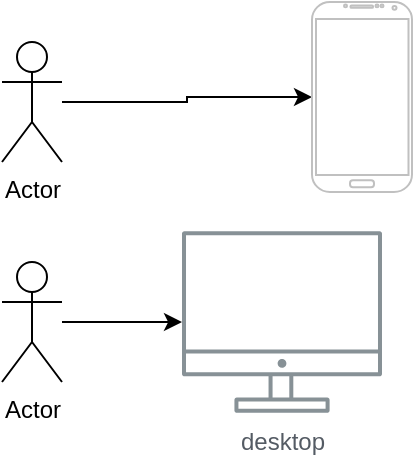 <mxfile version="21.3.5" type="github">
  <diagram name="Página-1" id="iNaVJ4ki2ZXxPQHuFq8B">
    <mxGraphModel dx="2058" dy="967" grid="1" gridSize="10" guides="1" tooltips="1" connect="1" arrows="1" fold="1" page="1" pageScale="1" pageWidth="827" pageHeight="1169" math="0" shadow="0">
      <root>
        <mxCell id="0" />
        <mxCell id="1" parent="0" />
        <mxCell id="kQsGSucea-r5Y_LSZo7t-3" value="" style="edgeStyle=orthogonalEdgeStyle;rounded=0;orthogonalLoop=1;jettySize=auto;html=1;" edge="1" parent="1" source="kQsGSucea-r5Y_LSZo7t-1" target="kQsGSucea-r5Y_LSZo7t-4">
          <mxGeometry relative="1" as="geometry">
            <mxPoint x="215" y="240" as="targetPoint" />
          </mxGeometry>
        </mxCell>
        <mxCell id="kQsGSucea-r5Y_LSZo7t-1" value="Actor" style="shape=umlActor;verticalLabelPosition=bottom;verticalAlign=top;html=1;outlineConnect=0;" vertex="1" parent="1">
          <mxGeometry x="90" y="210" width="30" height="60" as="geometry" />
        </mxCell>
        <mxCell id="kQsGSucea-r5Y_LSZo7t-4" value="" style="verticalLabelPosition=bottom;verticalAlign=top;html=1;shadow=0;dashed=0;strokeWidth=1;shape=mxgraph.android.phone2;strokeColor=#c0c0c0;" vertex="1" parent="1">
          <mxGeometry x="245" y="190" width="50" height="95" as="geometry" />
        </mxCell>
        <mxCell id="kQsGSucea-r5Y_LSZo7t-8" style="edgeStyle=orthogonalEdgeStyle;rounded=0;orthogonalLoop=1;jettySize=auto;html=1;" edge="1" parent="1" source="kQsGSucea-r5Y_LSZo7t-5" target="kQsGSucea-r5Y_LSZo7t-6">
          <mxGeometry relative="1" as="geometry" />
        </mxCell>
        <mxCell id="kQsGSucea-r5Y_LSZo7t-5" value="Actor" style="shape=umlActor;verticalLabelPosition=bottom;verticalAlign=top;html=1;outlineConnect=0;" vertex="1" parent="1">
          <mxGeometry x="90" y="320" width="30" height="60" as="geometry" />
        </mxCell>
        <mxCell id="kQsGSucea-r5Y_LSZo7t-6" value="desktop" style="sketch=0;outlineConnect=0;gradientColor=none;fontColor=#545B64;strokeColor=none;fillColor=#879196;dashed=0;verticalLabelPosition=bottom;verticalAlign=top;align=center;html=1;fontSize=12;fontStyle=0;aspect=fixed;shape=mxgraph.aws4.illustration_desktop;pointerEvents=1" vertex="1" parent="1">
          <mxGeometry x="180" y="304.5" width="100" height="91" as="geometry" />
        </mxCell>
      </root>
    </mxGraphModel>
  </diagram>
</mxfile>
